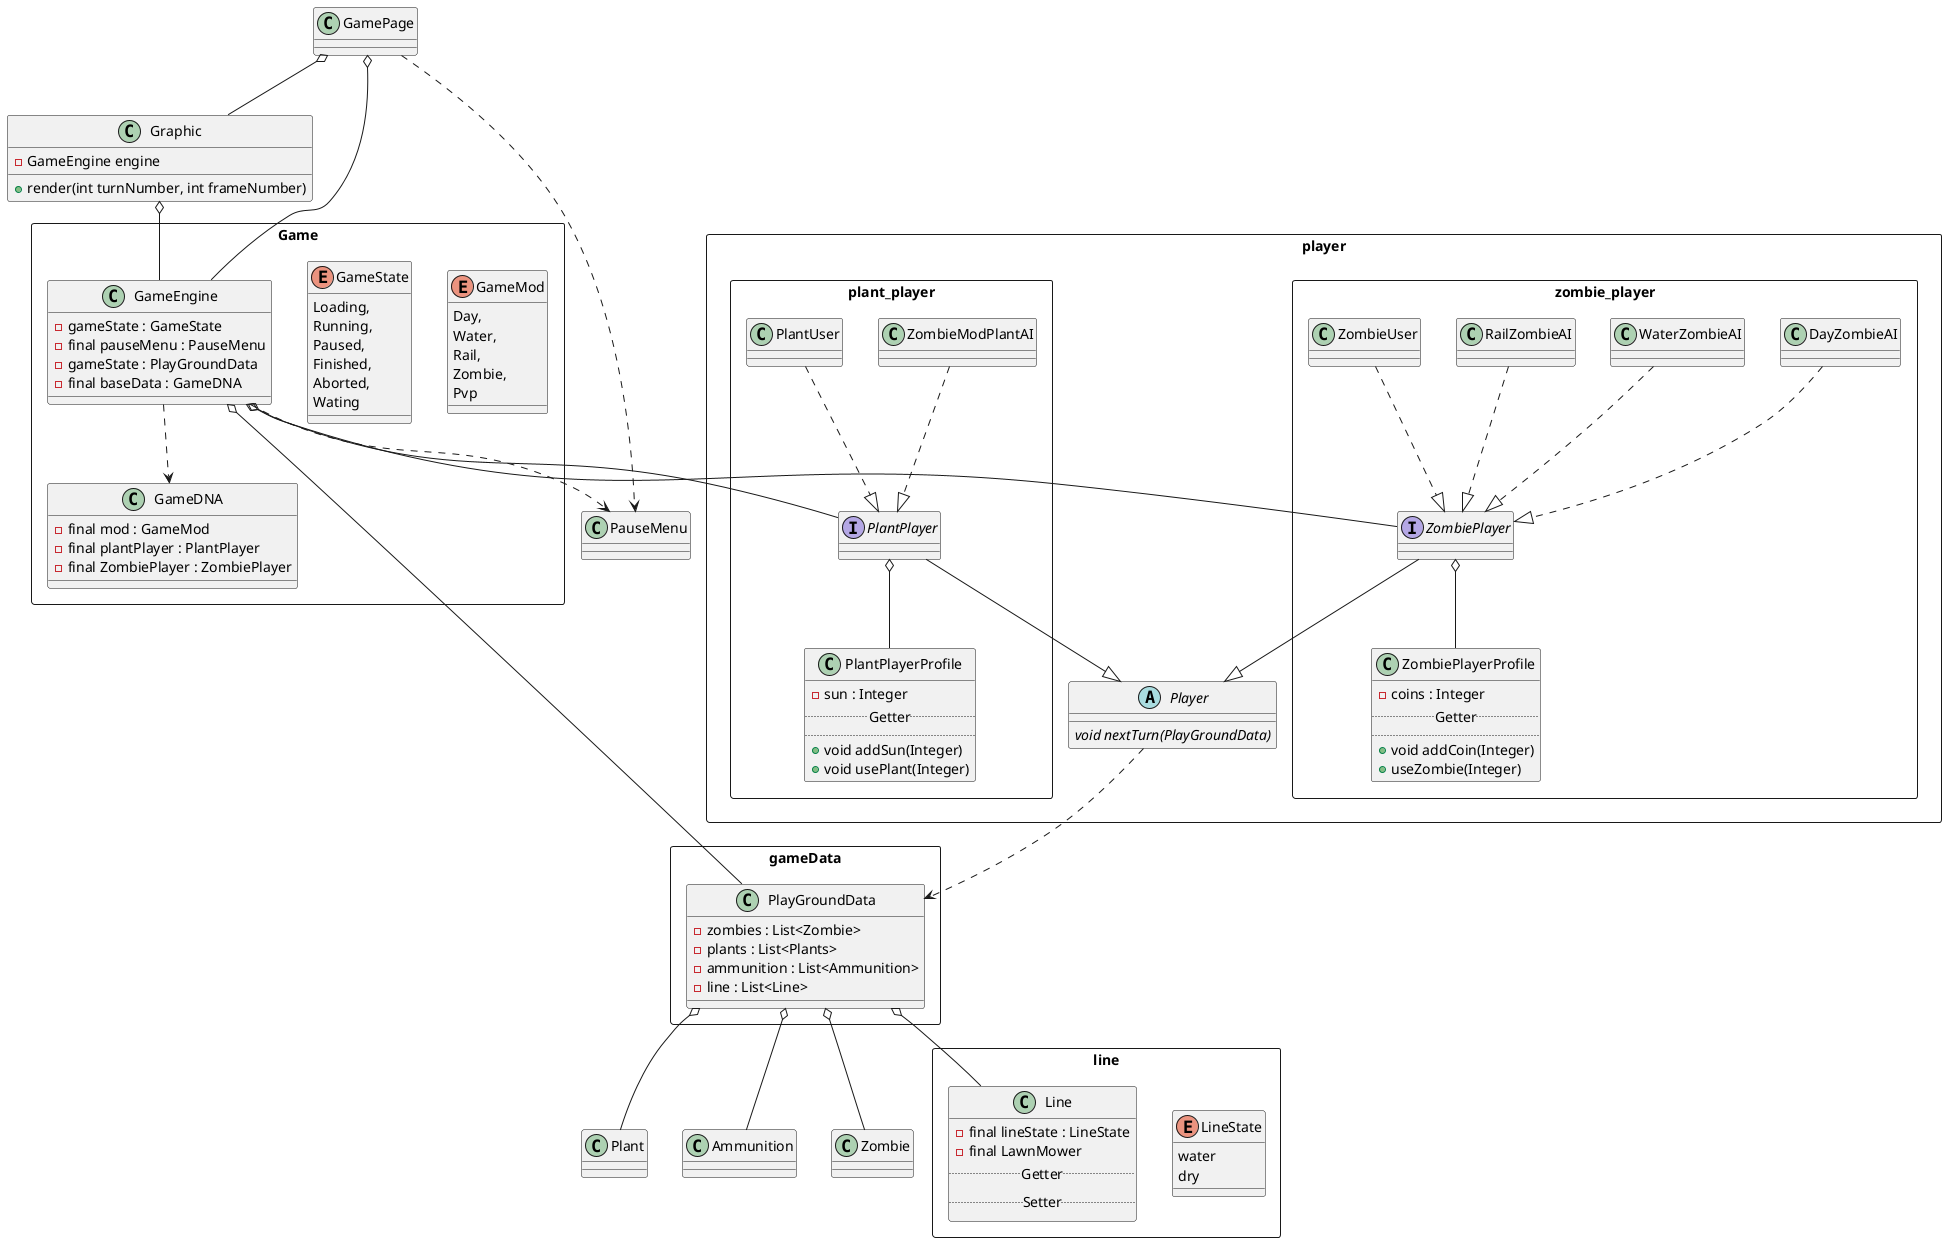 @startuml

class GamePage {

}

class Graphic {
  -GameEngine engine
  +render(int turnNumber, int frameNumber)
}

package Game <<Rectangle>> {

  enum GameMod {
    Day,
    Water,
    Rail,
    Zombie,
    Pvp
  }

  enum GameState {
     Loading,
     Running,
     Paused,
     Finished,
     Aborted,
     Wating 
  }

  class GameDNA {
    - final mod : GameMod
    - final plantPlayer : PlantPlayer
    - final ZombiePlayer : ZombiePlayer
  }

  class GameEngine {
    - gameState : GameState
    - final pauseMenu : PauseMenu
    - gameState : PlayGroundData
    - final baseData : GameDNA
  }

}

package gameData <<Rectangle>> {

  class PlayGroundData {
    - zombies : List<Zombie>
    - plants : List<Plants>
    - ammunition : List<Ammunition>
    - line : List<Line>
  }
}

class PauseMenu {

}

package line <<Rectangle>> {

  enum LineState {
    water
    dry
  }

  class Line {
      - final lineState : LineState
      - final LawnMower
      ..Getter..
      ..Setter..
  }

}

package player <<Rectangle>> {

  abstract class Player {
    {abstract} void nextTurn(PlayGroundData)
  }

  package zombie_player <<Rectangle>> {

    interface ZombiePlayer {

    }

    class DayZombieAI {

    }

    class WaterZombieAI {

    }

    class RailZombieAI {

    }

    class ZombieUser {

    }

    class ZombiePlayerProfile {
        - coins : Integer
        ..Getter..
        ..
        + void addCoin(Integer)
        + useZombie(Integer)
    }

  }


  package plant_player <<Rectangle>> {
    interface PlantPlayer {

    }

    class ZombieModPlantAI {

    }

    class PlantUser {

    }

    class PlantPlayerProfile {
        - sun : Integer
        ..Getter..
        ..
        + void addSun(Integer)
        + void usePlant(Integer)
    }

  }

}

ZombiePlayer o-- ZombiePlayerProfile
ZombiePlayer --|> Player
DayZombieAI ..|> ZombiePlayer
WaterZombieAI ..|> ZombiePlayer
RailZombieAI ..|> ZombiePlayer
ZombieUser ..|> ZombiePlayer

GameEngine ..> GameDNA
GameEngine o-- PlayGroundData
GameEngine ..> PauseMenu
GameEngine o-- ZombiePlayer
GameEngine o-- PlantPlayer

PlantPlayer o-- PlantPlayerProfile
PlantPlayer --|> Player
ZombieModPlantAI ..|> PlantPlayer
PlantUser ..|> PlantPlayer

PlayGroundData o-- Line
PlayGroundData o-- Zombie
PlayGroundData o-- Plant
PlayGroundData o-- Ammunition

GamePage o-- Graphic
Graphic o-- GameEngine
GamePage ..> PauseMenu


GamePage o-- GameEngine

Player ..> PlayGroundData

@enduml

